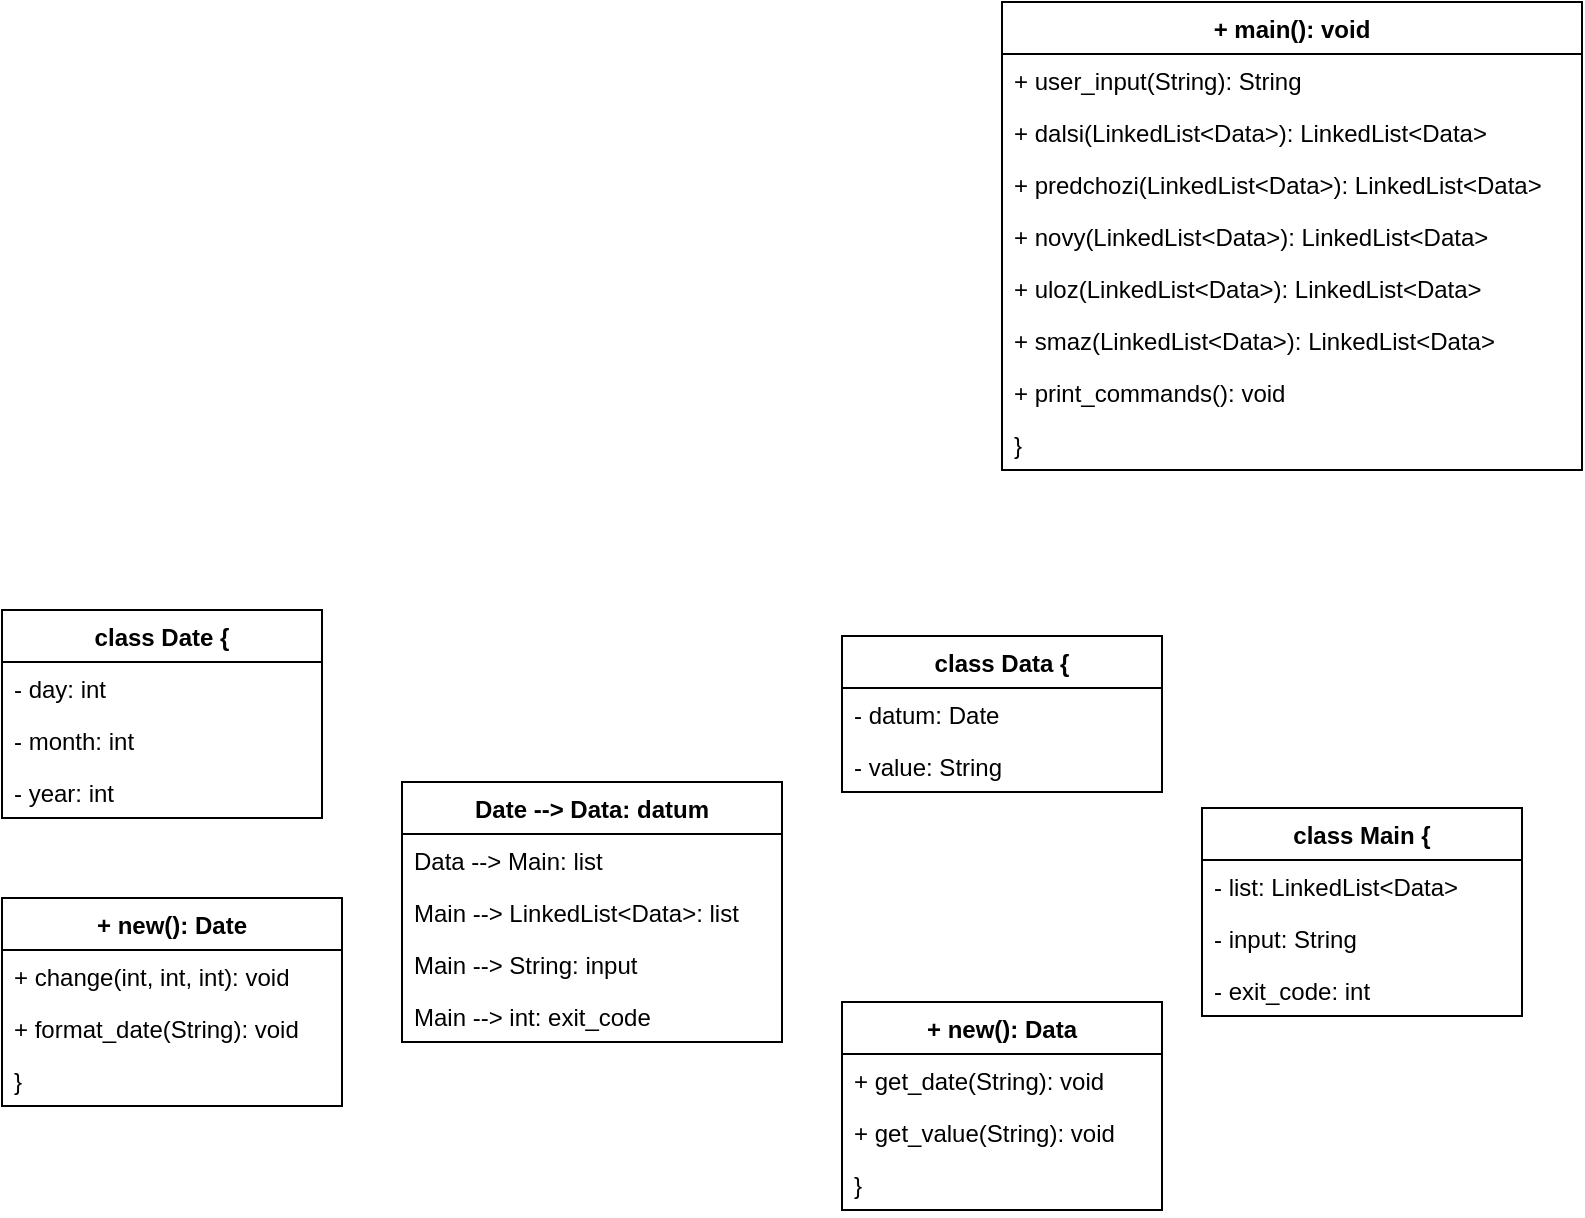 <mxfile version="22.0.0" type="device">
  <diagram name="Page-1" id="l_7_OYqNwZe06098GIW-">
    <mxGraphModel dx="1098" dy="828" grid="1" gridSize="10" guides="1" tooltips="1" connect="1" arrows="1" fold="1" page="1" pageScale="1" pageWidth="850" pageHeight="1100" math="0" shadow="0">
      <root>
        <mxCell id="0" />
        <mxCell id="1" parent="0" />
        <mxCell id="Lo9RE_eiqg5pcF7vUlc7-110" value="class Date {" style="swimlane;fontStyle=1;childLayout=stackLayout;horizontal=1;startSize=26;horizontalStack=0;resizeParent=1;resizeParentMax=0;resizeLast=0;collapsible=1;marginBottom=0;" vertex="1" parent="1">
          <mxGeometry x="30" y="354" width="160" height="104" as="geometry" />
        </mxCell>
        <mxCell id="Lo9RE_eiqg5pcF7vUlc7-111" value="- day: int" style="text;strokeColor=none;fillColor=none;align=left;verticalAlign=top;spacingLeft=4;spacingRight=4;overflow=hidden;rotatable=0;points=[[0,0.5],[1,0.5]];portConstraint=eastwest;" vertex="1" parent="Lo9RE_eiqg5pcF7vUlc7-110">
          <mxGeometry y="26" width="160" height="26" as="geometry" />
        </mxCell>
        <mxCell id="Lo9RE_eiqg5pcF7vUlc7-112" value="- month: int" style="text;strokeColor=none;fillColor=none;align=left;verticalAlign=top;spacingLeft=4;spacingRight=4;overflow=hidden;rotatable=0;points=[[0,0.5],[1,0.5]];portConstraint=eastwest;" vertex="1" parent="Lo9RE_eiqg5pcF7vUlc7-110">
          <mxGeometry y="52" width="160" height="26" as="geometry" />
        </mxCell>
        <mxCell id="Lo9RE_eiqg5pcF7vUlc7-113" value="- year: int" style="text;strokeColor=none;fillColor=none;align=left;verticalAlign=top;spacingLeft=4;spacingRight=4;overflow=hidden;rotatable=0;points=[[0,0.5],[1,0.5]];portConstraint=eastwest;" vertex="1" parent="Lo9RE_eiqg5pcF7vUlc7-110">
          <mxGeometry y="78" width="160" height="26" as="geometry" />
        </mxCell>
        <mxCell id="Lo9RE_eiqg5pcF7vUlc7-114" value="+ new(): Date" style="swimlane;fontStyle=1;childLayout=stackLayout;horizontal=1;startSize=26;horizontalStack=0;resizeParent=1;resizeParentMax=0;resizeLast=0;collapsible=1;marginBottom=0;" vertex="1" parent="1">
          <mxGeometry x="30" y="498" width="170" height="104" as="geometry" />
        </mxCell>
        <mxCell id="Lo9RE_eiqg5pcF7vUlc7-115" value="+ change(int, int, int): void" style="text;strokeColor=none;fillColor=none;align=left;verticalAlign=top;spacingLeft=4;spacingRight=4;overflow=hidden;rotatable=0;points=[[0,0.5],[1,0.5]];portConstraint=eastwest;" vertex="1" parent="Lo9RE_eiqg5pcF7vUlc7-114">
          <mxGeometry y="26" width="170" height="26" as="geometry" />
        </mxCell>
        <mxCell id="Lo9RE_eiqg5pcF7vUlc7-116" value="+ format_date(String): void" style="text;strokeColor=none;fillColor=none;align=left;verticalAlign=top;spacingLeft=4;spacingRight=4;overflow=hidden;rotatable=0;points=[[0,0.5],[1,0.5]];portConstraint=eastwest;" vertex="1" parent="Lo9RE_eiqg5pcF7vUlc7-114">
          <mxGeometry y="52" width="170" height="26" as="geometry" />
        </mxCell>
        <mxCell id="Lo9RE_eiqg5pcF7vUlc7-117" value="}" style="text;strokeColor=none;fillColor=none;align=left;verticalAlign=top;spacingLeft=4;spacingRight=4;overflow=hidden;rotatable=0;points=[[0,0.5],[1,0.5]];portConstraint=eastwest;" vertex="1" parent="Lo9RE_eiqg5pcF7vUlc7-114">
          <mxGeometry y="78" width="170" height="26" as="geometry" />
        </mxCell>
        <mxCell id="Lo9RE_eiqg5pcF7vUlc7-118" value="class Data {" style="swimlane;fontStyle=1;childLayout=stackLayout;horizontal=1;startSize=26;horizontalStack=0;resizeParent=1;resizeParentMax=0;resizeLast=0;collapsible=1;marginBottom=0;" vertex="1" parent="1">
          <mxGeometry x="450" y="367" width="160" height="78" as="geometry" />
        </mxCell>
        <mxCell id="Lo9RE_eiqg5pcF7vUlc7-119" value="- datum: Date" style="text;strokeColor=none;fillColor=none;align=left;verticalAlign=top;spacingLeft=4;spacingRight=4;overflow=hidden;rotatable=0;points=[[0,0.5],[1,0.5]];portConstraint=eastwest;" vertex="1" parent="Lo9RE_eiqg5pcF7vUlc7-118">
          <mxGeometry y="26" width="160" height="26" as="geometry" />
        </mxCell>
        <mxCell id="Lo9RE_eiqg5pcF7vUlc7-120" value="- value: String" style="text;strokeColor=none;fillColor=none;align=left;verticalAlign=top;spacingLeft=4;spacingRight=4;overflow=hidden;rotatable=0;points=[[0,0.5],[1,0.5]];portConstraint=eastwest;" vertex="1" parent="Lo9RE_eiqg5pcF7vUlc7-118">
          <mxGeometry y="52" width="160" height="26" as="geometry" />
        </mxCell>
        <mxCell id="Lo9RE_eiqg5pcF7vUlc7-121" value="+ new(): Data" style="swimlane;fontStyle=1;childLayout=stackLayout;horizontal=1;startSize=26;horizontalStack=0;resizeParent=1;resizeParentMax=0;resizeLast=0;collapsible=1;marginBottom=0;" vertex="1" parent="1">
          <mxGeometry x="450" y="550" width="160" height="104" as="geometry" />
        </mxCell>
        <mxCell id="Lo9RE_eiqg5pcF7vUlc7-122" value="+ get_date(String): void" style="text;strokeColor=none;fillColor=none;align=left;verticalAlign=top;spacingLeft=4;spacingRight=4;overflow=hidden;rotatable=0;points=[[0,0.5],[1,0.5]];portConstraint=eastwest;" vertex="1" parent="Lo9RE_eiqg5pcF7vUlc7-121">
          <mxGeometry y="26" width="160" height="26" as="geometry" />
        </mxCell>
        <mxCell id="Lo9RE_eiqg5pcF7vUlc7-123" value="+ get_value(String): void" style="text;strokeColor=none;fillColor=none;align=left;verticalAlign=top;spacingLeft=4;spacingRight=4;overflow=hidden;rotatable=0;points=[[0,0.5],[1,0.5]];portConstraint=eastwest;" vertex="1" parent="Lo9RE_eiqg5pcF7vUlc7-121">
          <mxGeometry y="52" width="160" height="26" as="geometry" />
        </mxCell>
        <mxCell id="Lo9RE_eiqg5pcF7vUlc7-124" value="}" style="text;strokeColor=none;fillColor=none;align=left;verticalAlign=top;spacingLeft=4;spacingRight=4;overflow=hidden;rotatable=0;points=[[0,0.5],[1,0.5]];portConstraint=eastwest;" vertex="1" parent="Lo9RE_eiqg5pcF7vUlc7-121">
          <mxGeometry y="78" width="160" height="26" as="geometry" />
        </mxCell>
        <mxCell id="Lo9RE_eiqg5pcF7vUlc7-125" value="class Main {" style="swimlane;fontStyle=1;childLayout=stackLayout;horizontal=1;startSize=26;horizontalStack=0;resizeParent=1;resizeParentMax=0;resizeLast=0;collapsible=1;marginBottom=0;" vertex="1" parent="1">
          <mxGeometry x="630" y="453" width="160" height="104" as="geometry" />
        </mxCell>
        <mxCell id="Lo9RE_eiqg5pcF7vUlc7-126" value="- list: LinkedList&lt;Data&gt;" style="text;strokeColor=none;fillColor=none;align=left;verticalAlign=top;spacingLeft=4;spacingRight=4;overflow=hidden;rotatable=0;points=[[0,0.5],[1,0.5]];portConstraint=eastwest;" vertex="1" parent="Lo9RE_eiqg5pcF7vUlc7-125">
          <mxGeometry y="26" width="160" height="26" as="geometry" />
        </mxCell>
        <mxCell id="Lo9RE_eiqg5pcF7vUlc7-127" value="- input: String" style="text;strokeColor=none;fillColor=none;align=left;verticalAlign=top;spacingLeft=4;spacingRight=4;overflow=hidden;rotatable=0;points=[[0,0.5],[1,0.5]];portConstraint=eastwest;" vertex="1" parent="Lo9RE_eiqg5pcF7vUlc7-125">
          <mxGeometry y="52" width="160" height="26" as="geometry" />
        </mxCell>
        <mxCell id="Lo9RE_eiqg5pcF7vUlc7-128" value="- exit_code: int" style="text;strokeColor=none;fillColor=none;align=left;verticalAlign=top;spacingLeft=4;spacingRight=4;overflow=hidden;rotatable=0;points=[[0,0.5],[1,0.5]];portConstraint=eastwest;" vertex="1" parent="Lo9RE_eiqg5pcF7vUlc7-125">
          <mxGeometry y="78" width="160" height="26" as="geometry" />
        </mxCell>
        <mxCell id="Lo9RE_eiqg5pcF7vUlc7-129" value="+ main(): void" style="swimlane;fontStyle=1;childLayout=stackLayout;horizontal=1;startSize=26;horizontalStack=0;resizeParent=1;resizeParentMax=0;resizeLast=0;collapsible=1;marginBottom=0;" vertex="1" parent="1">
          <mxGeometry x="530" y="50" width="290" height="234" as="geometry" />
        </mxCell>
        <mxCell id="Lo9RE_eiqg5pcF7vUlc7-130" value="+ user_input(String): String" style="text;strokeColor=none;fillColor=none;align=left;verticalAlign=top;spacingLeft=4;spacingRight=4;overflow=hidden;rotatable=0;points=[[0,0.5],[1,0.5]];portConstraint=eastwest;" vertex="1" parent="Lo9RE_eiqg5pcF7vUlc7-129">
          <mxGeometry y="26" width="290" height="26" as="geometry" />
        </mxCell>
        <mxCell id="Lo9RE_eiqg5pcF7vUlc7-131" value="+ dalsi(LinkedList&lt;Data&gt;): LinkedList&lt;Data&gt;" style="text;strokeColor=none;fillColor=none;align=left;verticalAlign=top;spacingLeft=4;spacingRight=4;overflow=hidden;rotatable=0;points=[[0,0.5],[1,0.5]];portConstraint=eastwest;" vertex="1" parent="Lo9RE_eiqg5pcF7vUlc7-129">
          <mxGeometry y="52" width="290" height="26" as="geometry" />
        </mxCell>
        <mxCell id="Lo9RE_eiqg5pcF7vUlc7-132" value="+ predchozi(LinkedList&lt;Data&gt;): LinkedList&lt;Data&gt;" style="text;strokeColor=none;fillColor=none;align=left;verticalAlign=top;spacingLeft=4;spacingRight=4;overflow=hidden;rotatable=0;points=[[0,0.5],[1,0.5]];portConstraint=eastwest;" vertex="1" parent="Lo9RE_eiqg5pcF7vUlc7-129">
          <mxGeometry y="78" width="290" height="26" as="geometry" />
        </mxCell>
        <mxCell id="Lo9RE_eiqg5pcF7vUlc7-133" value="+ novy(LinkedList&lt;Data&gt;): LinkedList&lt;Data&gt;" style="text;strokeColor=none;fillColor=none;align=left;verticalAlign=top;spacingLeft=4;spacingRight=4;overflow=hidden;rotatable=0;points=[[0,0.5],[1,0.5]];portConstraint=eastwest;" vertex="1" parent="Lo9RE_eiqg5pcF7vUlc7-129">
          <mxGeometry y="104" width="290" height="26" as="geometry" />
        </mxCell>
        <mxCell id="Lo9RE_eiqg5pcF7vUlc7-134" value="+ uloz(LinkedList&lt;Data&gt;): LinkedList&lt;Data&gt;" style="text;strokeColor=none;fillColor=none;align=left;verticalAlign=top;spacingLeft=4;spacingRight=4;overflow=hidden;rotatable=0;points=[[0,0.5],[1,0.5]];portConstraint=eastwest;" vertex="1" parent="Lo9RE_eiqg5pcF7vUlc7-129">
          <mxGeometry y="130" width="290" height="26" as="geometry" />
        </mxCell>
        <mxCell id="Lo9RE_eiqg5pcF7vUlc7-135" value="+ smaz(LinkedList&lt;Data&gt;): LinkedList&lt;Data&gt;" style="text;strokeColor=none;fillColor=none;align=left;verticalAlign=top;spacingLeft=4;spacingRight=4;overflow=hidden;rotatable=0;points=[[0,0.5],[1,0.5]];portConstraint=eastwest;" vertex="1" parent="Lo9RE_eiqg5pcF7vUlc7-129">
          <mxGeometry y="156" width="290" height="26" as="geometry" />
        </mxCell>
        <mxCell id="Lo9RE_eiqg5pcF7vUlc7-136" value="+ print_commands(): void" style="text;strokeColor=none;fillColor=none;align=left;verticalAlign=top;spacingLeft=4;spacingRight=4;overflow=hidden;rotatable=0;points=[[0,0.5],[1,0.5]];portConstraint=eastwest;" vertex="1" parent="Lo9RE_eiqg5pcF7vUlc7-129">
          <mxGeometry y="182" width="290" height="26" as="geometry" />
        </mxCell>
        <mxCell id="Lo9RE_eiqg5pcF7vUlc7-137" value="}" style="text;strokeColor=none;fillColor=none;align=left;verticalAlign=top;spacingLeft=4;spacingRight=4;overflow=hidden;rotatable=0;points=[[0,0.5],[1,0.5]];portConstraint=eastwest;" vertex="1" parent="Lo9RE_eiqg5pcF7vUlc7-129">
          <mxGeometry y="208" width="290" height="26" as="geometry" />
        </mxCell>
        <mxCell id="Lo9RE_eiqg5pcF7vUlc7-138" value="Date --&gt; Data: datum" style="swimlane;fontStyle=1;childLayout=stackLayout;horizontal=1;startSize=26;horizontalStack=0;resizeParent=1;resizeParentMax=0;resizeLast=0;collapsible=1;marginBottom=0;" vertex="1" parent="1">
          <mxGeometry x="230" y="440" width="190" height="130" as="geometry" />
        </mxCell>
        <mxCell id="Lo9RE_eiqg5pcF7vUlc7-139" value="Data --&gt; Main: list" style="text;strokeColor=none;fillColor=none;align=left;verticalAlign=top;spacingLeft=4;spacingRight=4;overflow=hidden;rotatable=0;points=[[0,0.5],[1,0.5]];portConstraint=eastwest;" vertex="1" parent="Lo9RE_eiqg5pcF7vUlc7-138">
          <mxGeometry y="26" width="190" height="26" as="geometry" />
        </mxCell>
        <mxCell id="Lo9RE_eiqg5pcF7vUlc7-140" value="Main --&gt; LinkedList&lt;Data&gt;: list" style="text;strokeColor=none;fillColor=none;align=left;verticalAlign=top;spacingLeft=4;spacingRight=4;overflow=hidden;rotatable=0;points=[[0,0.5],[1,0.5]];portConstraint=eastwest;" vertex="1" parent="Lo9RE_eiqg5pcF7vUlc7-138">
          <mxGeometry y="52" width="190" height="26" as="geometry" />
        </mxCell>
        <mxCell id="Lo9RE_eiqg5pcF7vUlc7-141" value="Main --&gt; String: input" style="text;strokeColor=none;fillColor=none;align=left;verticalAlign=top;spacingLeft=4;spacingRight=4;overflow=hidden;rotatable=0;points=[[0,0.5],[1,0.5]];portConstraint=eastwest;" vertex="1" parent="Lo9RE_eiqg5pcF7vUlc7-138">
          <mxGeometry y="78" width="190" height="26" as="geometry" />
        </mxCell>
        <mxCell id="Lo9RE_eiqg5pcF7vUlc7-142" value="Main --&gt; int: exit_code" style="text;strokeColor=none;fillColor=none;align=left;verticalAlign=top;spacingLeft=4;spacingRight=4;overflow=hidden;rotatable=0;points=[[0,0.5],[1,0.5]];portConstraint=eastwest;" vertex="1" parent="Lo9RE_eiqg5pcF7vUlc7-138">
          <mxGeometry y="104" width="190" height="26" as="geometry" />
        </mxCell>
      </root>
    </mxGraphModel>
  </diagram>
</mxfile>
